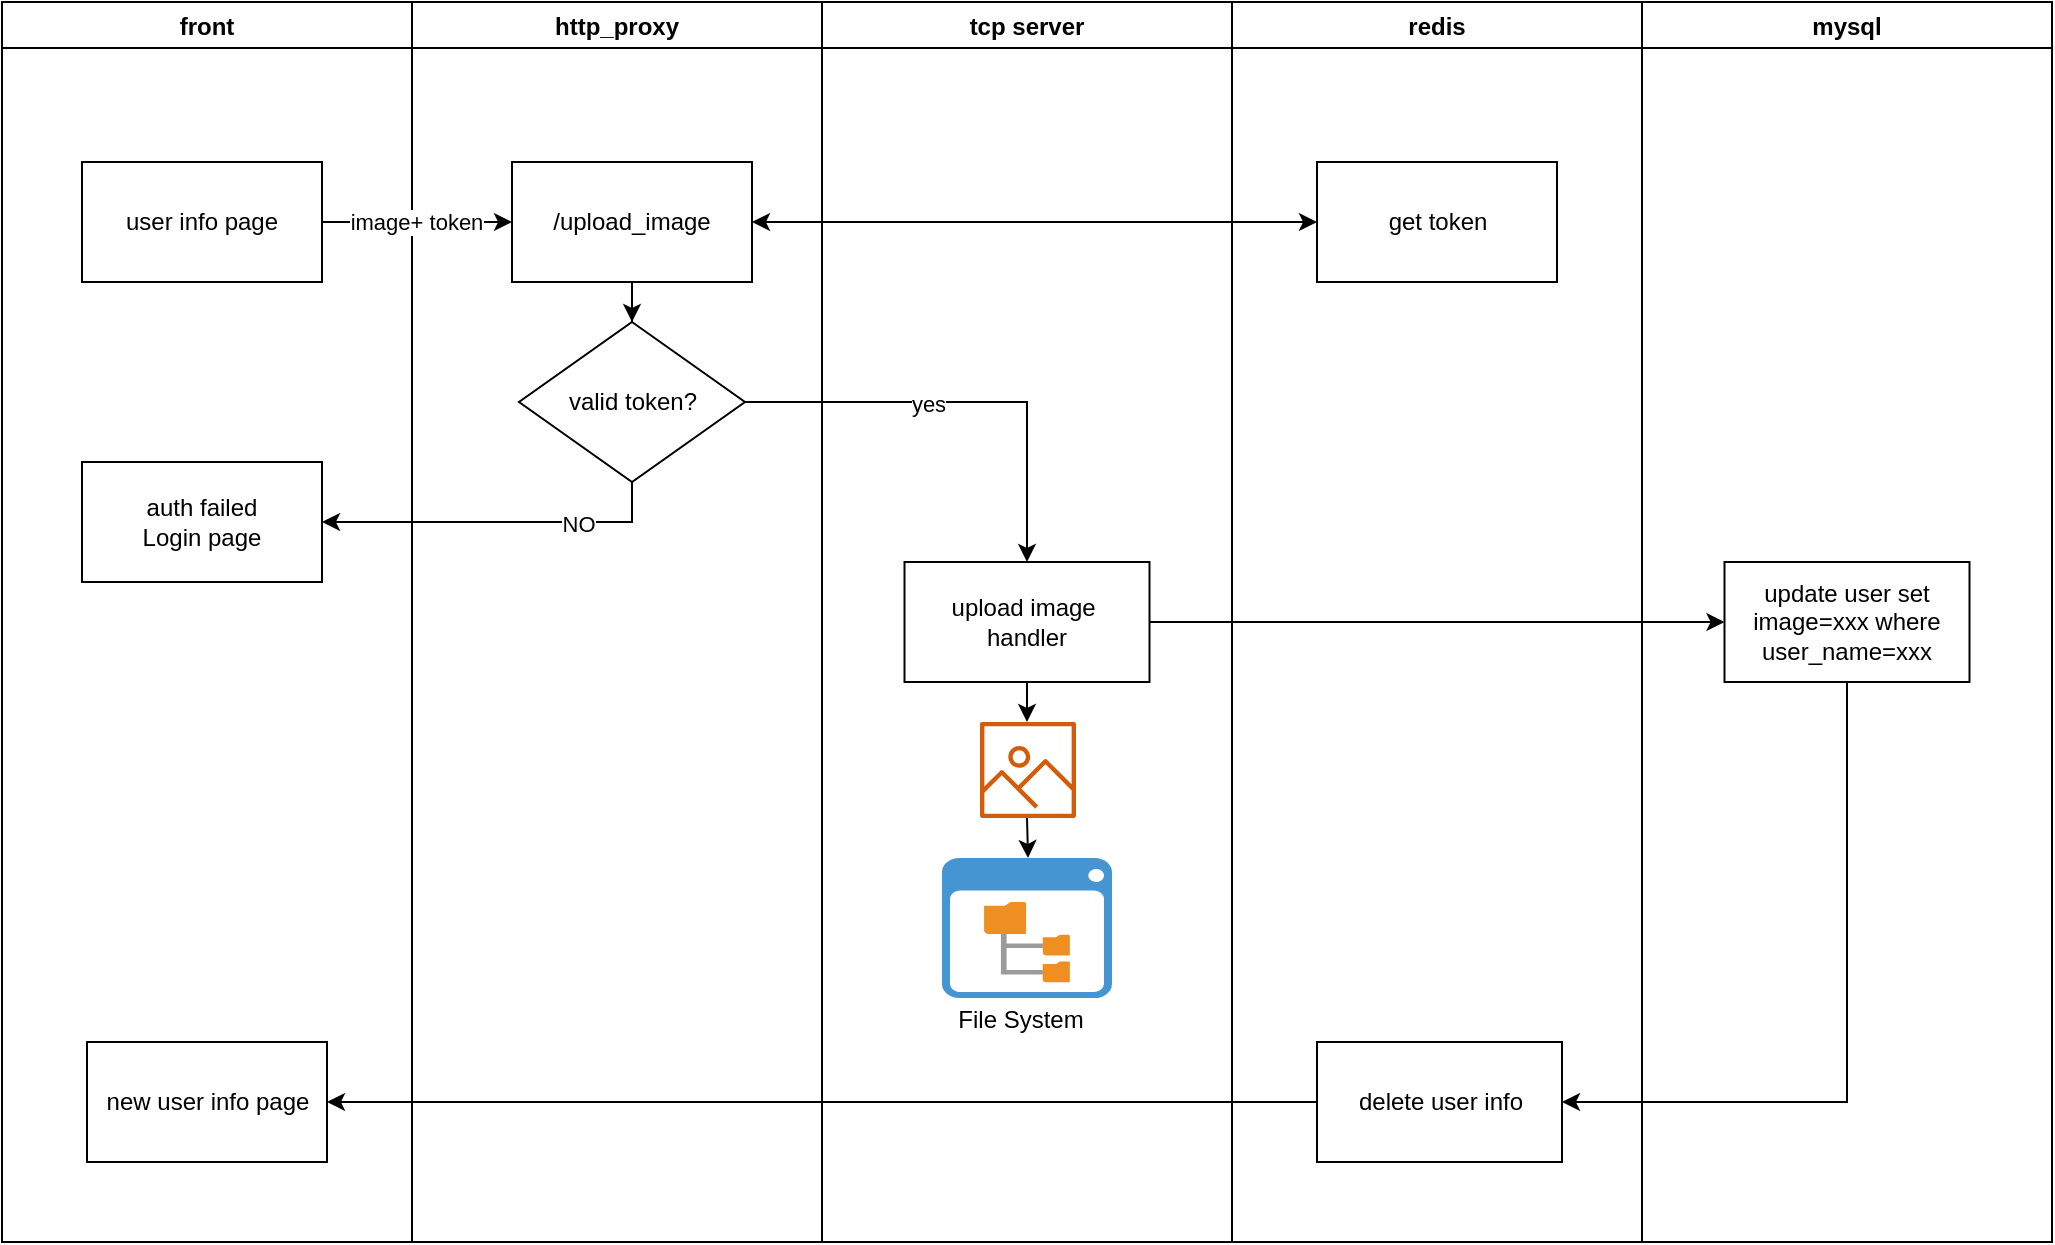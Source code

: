 <mxfile version="16.6.1" type="github">
  <diagram id="IemuaXq5Jafa3FOG4-sM" name="Page-1">
    <mxGraphModel dx="2598" dy="756" grid="1" gridSize="10" guides="1" tooltips="1" connect="1" arrows="1" fold="1" page="1" pageScale="1" pageWidth="1300" pageHeight="700" math="0" shadow="0">
      <root>
        <mxCell id="0" />
        <mxCell id="1" parent="0" />
        <mxCell id="EdF79B31uzOkdk3bBI2Z-1" value="front" style="swimlane;" parent="1" vertex="1">
          <mxGeometry x="-1075" y="40" width="205" height="620" as="geometry" />
        </mxCell>
        <mxCell id="EdF79B31uzOkdk3bBI2Z-2" value="user info page" style="rounded=0;whiteSpace=wrap;html=1;" parent="EdF79B31uzOkdk3bBI2Z-1" vertex="1">
          <mxGeometry x="40" y="80" width="120" height="60" as="geometry" />
        </mxCell>
        <mxCell id="EdF79B31uzOkdk3bBI2Z-3" value="auth failed&lt;br&gt;Login page" style="rounded=0;whiteSpace=wrap;html=1;" parent="EdF79B31uzOkdk3bBI2Z-1" vertex="1">
          <mxGeometry x="40" y="230" width="120" height="60" as="geometry" />
        </mxCell>
        <mxCell id="EdF79B31uzOkdk3bBI2Z-4" value="new user info page" style="rounded=0;whiteSpace=wrap;html=1;" parent="EdF79B31uzOkdk3bBI2Z-1" vertex="1">
          <mxGeometry x="42.5" y="520" width="120" height="60" as="geometry" />
        </mxCell>
        <mxCell id="EdF79B31uzOkdk3bBI2Z-5" value="http_proxy" style="swimlane;" parent="1" vertex="1">
          <mxGeometry x="-870" y="40" width="205" height="620" as="geometry" />
        </mxCell>
        <mxCell id="EdF79B31uzOkdk3bBI2Z-6" style="edgeStyle=orthogonalEdgeStyle;rounded=0;orthogonalLoop=1;jettySize=auto;html=1;exitX=0.5;exitY=1;exitDx=0;exitDy=0;" parent="EdF79B31uzOkdk3bBI2Z-5" source="EdF79B31uzOkdk3bBI2Z-7" target="EdF79B31uzOkdk3bBI2Z-8" edge="1">
          <mxGeometry relative="1" as="geometry" />
        </mxCell>
        <mxCell id="EdF79B31uzOkdk3bBI2Z-7" value="/upload_image" style="rounded=0;whiteSpace=wrap;html=1;" parent="EdF79B31uzOkdk3bBI2Z-5" vertex="1">
          <mxGeometry x="50" y="80" width="120" height="60" as="geometry" />
        </mxCell>
        <mxCell id="EdF79B31uzOkdk3bBI2Z-8" value="valid token?" style="rhombus;whiteSpace=wrap;html=1;" parent="EdF79B31uzOkdk3bBI2Z-5" vertex="1">
          <mxGeometry x="53.5" y="160" width="113" height="80" as="geometry" />
        </mxCell>
        <mxCell id="EdF79B31uzOkdk3bBI2Z-9" value="tcp server" style="swimlane;" parent="1" vertex="1">
          <mxGeometry x="-665" y="40" width="205" height="620" as="geometry" />
        </mxCell>
        <mxCell id="EdF79B31uzOkdk3bBI2Z-27" style="edgeStyle=orthogonalEdgeStyle;rounded=0;orthogonalLoop=1;jettySize=auto;html=1;exitX=0.5;exitY=1;exitDx=0;exitDy=0;" parent="EdF79B31uzOkdk3bBI2Z-9" source="EdF79B31uzOkdk3bBI2Z-10" target="EdF79B31uzOkdk3bBI2Z-26" edge="1">
          <mxGeometry relative="1" as="geometry" />
        </mxCell>
        <mxCell id="EdF79B31uzOkdk3bBI2Z-10" value="upload image&amp;nbsp;&lt;br&gt;handler" style="rounded=0;whiteSpace=wrap;html=1;" parent="EdF79B31uzOkdk3bBI2Z-9" vertex="1">
          <mxGeometry x="41.25" y="280" width="122.5" height="60" as="geometry" />
        </mxCell>
        <mxCell id="EdF79B31uzOkdk3bBI2Z-25" value="" style="shadow=0;dashed=0;html=1;strokeColor=none;fillColor=#4495D1;labelPosition=center;verticalLabelPosition=bottom;verticalAlign=top;align=center;outlineConnect=0;shape=mxgraph.veeam.2d.file_system_browser;" parent="EdF79B31uzOkdk3bBI2Z-9" vertex="1">
          <mxGeometry x="60" y="428" width="85" height="70" as="geometry" />
        </mxCell>
        <mxCell id="EdF79B31uzOkdk3bBI2Z-26" value="" style="sketch=0;outlineConnect=0;fontColor=#232F3E;gradientColor=none;fillColor=#D45B07;strokeColor=none;dashed=0;verticalLabelPosition=bottom;verticalAlign=top;align=center;html=1;fontSize=12;fontStyle=0;aspect=fixed;pointerEvents=1;shape=mxgraph.aws4.container_registry_image;" parent="EdF79B31uzOkdk3bBI2Z-9" vertex="1">
          <mxGeometry x="79" y="360" width="48" height="48" as="geometry" />
        </mxCell>
        <mxCell id="EdF79B31uzOkdk3bBI2Z-29" value="File System" style="text;html=1;strokeColor=none;fillColor=none;align=center;verticalAlign=middle;whiteSpace=wrap;rounded=0;" parent="EdF79B31uzOkdk3bBI2Z-9" vertex="1">
          <mxGeometry x="56" y="493" width="87" height="32" as="geometry" />
        </mxCell>
        <mxCell id="EdF79B31uzOkdk3bBI2Z-11" value="redis" style="swimlane;" parent="1" vertex="1">
          <mxGeometry x="-460" y="40" width="205" height="620" as="geometry" />
        </mxCell>
        <mxCell id="EdF79B31uzOkdk3bBI2Z-12" value="get token" style="rounded=0;whiteSpace=wrap;html=1;" parent="EdF79B31uzOkdk3bBI2Z-11" vertex="1">
          <mxGeometry x="42.5" y="80" width="120" height="60" as="geometry" />
        </mxCell>
        <mxCell id="drmFzOU5LaRJ13Wszg-y-1" value="delete user info" style="rounded=0;whiteSpace=wrap;html=1;" parent="EdF79B31uzOkdk3bBI2Z-11" vertex="1">
          <mxGeometry x="42.5" y="520" width="122.5" height="60" as="geometry" />
        </mxCell>
        <mxCell id="EdF79B31uzOkdk3bBI2Z-13" value="mysql" style="swimlane;" parent="1" vertex="1">
          <mxGeometry x="-255" y="40" width="205" height="620" as="geometry" />
        </mxCell>
        <mxCell id="EdF79B31uzOkdk3bBI2Z-14" value="update user set image=xxx where user_name=xxx" style="rounded=0;whiteSpace=wrap;html=1;" parent="EdF79B31uzOkdk3bBI2Z-13" vertex="1">
          <mxGeometry x="41.25" y="280" width="122.5" height="60" as="geometry" />
        </mxCell>
        <mxCell id="EdF79B31uzOkdk3bBI2Z-15" style="edgeStyle=orthogonalEdgeStyle;rounded=0;orthogonalLoop=1;jettySize=auto;html=1;exitX=1;exitY=0.5;exitDx=0;exitDy=0;" parent="1" source="EdF79B31uzOkdk3bBI2Z-2" target="EdF79B31uzOkdk3bBI2Z-7" edge="1">
          <mxGeometry relative="1" as="geometry" />
        </mxCell>
        <mxCell id="EdF79B31uzOkdk3bBI2Z-16" value="image+ token" style="edgeLabel;html=1;align=center;verticalAlign=middle;resizable=0;points=[];" parent="EdF79B31uzOkdk3bBI2Z-15" vertex="1" connectable="0">
          <mxGeometry x="-0.406" y="-1" relative="1" as="geometry">
            <mxPoint x="19" y="-1" as="offset" />
          </mxGeometry>
        </mxCell>
        <mxCell id="EdF79B31uzOkdk3bBI2Z-19" style="edgeStyle=orthogonalEdgeStyle;rounded=0;orthogonalLoop=1;jettySize=auto;html=1;exitX=1;exitY=0.5;exitDx=0;exitDy=0;entryX=0;entryY=0.5;entryDx=0;entryDy=0;" parent="1" source="EdF79B31uzOkdk3bBI2Z-10" target="EdF79B31uzOkdk3bBI2Z-14" edge="1">
          <mxGeometry relative="1" as="geometry">
            <mxPoint x="-287.5" y="460" as="sourcePoint" />
          </mxGeometry>
        </mxCell>
        <mxCell id="EdF79B31uzOkdk3bBI2Z-20" style="edgeStyle=orthogonalEdgeStyle;rounded=0;orthogonalLoop=1;jettySize=auto;html=1;exitX=0.5;exitY=1;exitDx=0;exitDy=0;entryX=1;entryY=0.5;entryDx=0;entryDy=0;" parent="1" source="EdF79B31uzOkdk3bBI2Z-8" target="EdF79B31uzOkdk3bBI2Z-3" edge="1">
          <mxGeometry relative="1" as="geometry" />
        </mxCell>
        <mxCell id="EdF79B31uzOkdk3bBI2Z-21" value="NO" style="edgeLabel;html=1;align=center;verticalAlign=middle;resizable=0;points=[];" parent="EdF79B31uzOkdk3bBI2Z-20" vertex="1" connectable="0">
          <mxGeometry x="-0.463" y="1" relative="1" as="geometry">
            <mxPoint as="offset" />
          </mxGeometry>
        </mxCell>
        <mxCell id="EdF79B31uzOkdk3bBI2Z-22" style="edgeStyle=orthogonalEdgeStyle;rounded=0;orthogonalLoop=1;jettySize=auto;html=1;exitX=1;exitY=0.5;exitDx=0;exitDy=0;entryX=0;entryY=0.5;entryDx=0;entryDy=0;startArrow=classic;startFill=1;" parent="1" source="EdF79B31uzOkdk3bBI2Z-7" target="EdF79B31uzOkdk3bBI2Z-12" edge="1">
          <mxGeometry relative="1" as="geometry" />
        </mxCell>
        <mxCell id="EdF79B31uzOkdk3bBI2Z-23" style="edgeStyle=orthogonalEdgeStyle;rounded=0;orthogonalLoop=1;jettySize=auto;html=1;exitX=1;exitY=0.5;exitDx=0;exitDy=0;entryX=0.5;entryY=0;entryDx=0;entryDy=0;startArrow=none;startFill=0;" parent="1" source="EdF79B31uzOkdk3bBI2Z-8" target="EdF79B31uzOkdk3bBI2Z-10" edge="1">
          <mxGeometry relative="1" as="geometry" />
        </mxCell>
        <mxCell id="EdF79B31uzOkdk3bBI2Z-24" value="yes" style="edgeLabel;html=1;align=center;verticalAlign=middle;resizable=0;points=[];" parent="EdF79B31uzOkdk3bBI2Z-23" vertex="1" connectable="0">
          <mxGeometry x="-0.181" relative="1" as="geometry">
            <mxPoint x="1" y="1" as="offset" />
          </mxGeometry>
        </mxCell>
        <mxCell id="EdF79B31uzOkdk3bBI2Z-28" style="edgeStyle=orthogonalEdgeStyle;rounded=0;orthogonalLoop=1;jettySize=auto;html=1;exitX=0.5;exitY=1;exitDx=0;exitDy=0;" parent="1" edge="1">
          <mxGeometry relative="1" as="geometry">
            <mxPoint x="-562.5" y="448" as="sourcePoint" />
            <mxPoint x="-561.97" y="468" as="targetPoint" />
          </mxGeometry>
        </mxCell>
        <mxCell id="drmFzOU5LaRJ13Wszg-y-2" style="edgeStyle=orthogonalEdgeStyle;rounded=0;orthogonalLoop=1;jettySize=auto;html=1;exitX=0.5;exitY=1;exitDx=0;exitDy=0;entryX=1;entryY=0.5;entryDx=0;entryDy=0;" parent="1" source="EdF79B31uzOkdk3bBI2Z-14" target="drmFzOU5LaRJ13Wszg-y-1" edge="1">
          <mxGeometry relative="1" as="geometry" />
        </mxCell>
        <mxCell id="drmFzOU5LaRJ13Wszg-y-3" style="edgeStyle=orthogonalEdgeStyle;rounded=0;orthogonalLoop=1;jettySize=auto;html=1;exitX=0;exitY=0.5;exitDx=0;exitDy=0;entryX=1;entryY=0.5;entryDx=0;entryDy=0;" parent="1" source="drmFzOU5LaRJ13Wszg-y-1" target="EdF79B31uzOkdk3bBI2Z-4" edge="1">
          <mxGeometry relative="1" as="geometry" />
        </mxCell>
      </root>
    </mxGraphModel>
  </diagram>
</mxfile>
